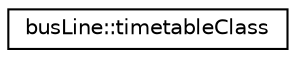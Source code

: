 digraph "Graphical Class Hierarchy"
{
  edge [fontname="Helvetica",fontsize="10",labelfontname="Helvetica",labelfontsize="10"];
  node [fontname="Helvetica",fontsize="10",shape=record];
  rankdir="LR";
  Node0 [label="busLine::timetableClass",height=0.2,width=0.4,color="black", fillcolor="white", style="filled",URL="$classbusLine_1_1timetableClass.html"];
}
